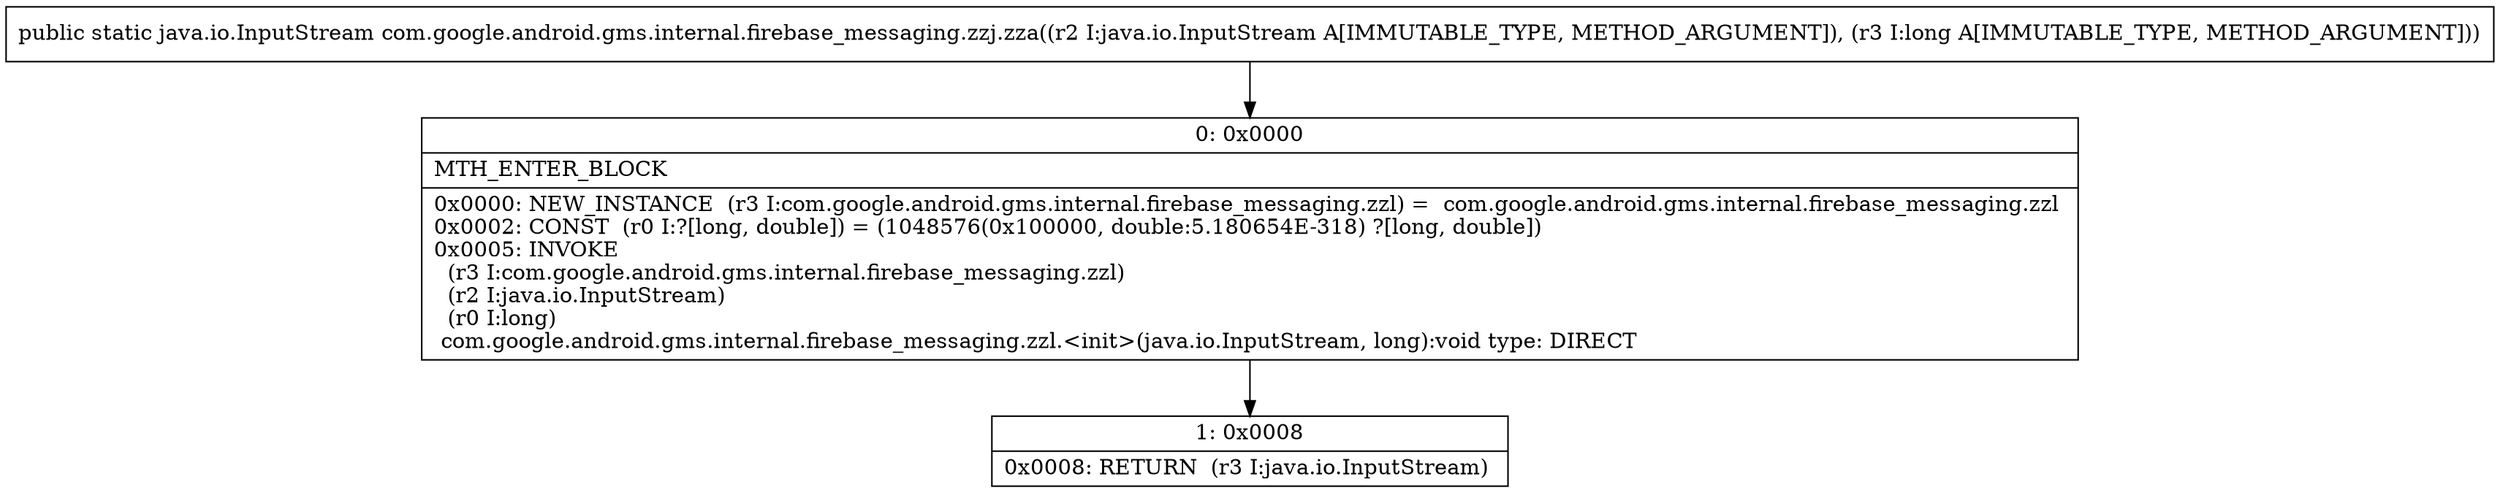 digraph "CFG forcom.google.android.gms.internal.firebase_messaging.zzj.zza(Ljava\/io\/InputStream;J)Ljava\/io\/InputStream;" {
Node_0 [shape=record,label="{0\:\ 0x0000|MTH_ENTER_BLOCK\l|0x0000: NEW_INSTANCE  (r3 I:com.google.android.gms.internal.firebase_messaging.zzl) =  com.google.android.gms.internal.firebase_messaging.zzl \l0x0002: CONST  (r0 I:?[long, double]) = (1048576(0x100000, double:5.180654E\-318) ?[long, double]) \l0x0005: INVOKE  \l  (r3 I:com.google.android.gms.internal.firebase_messaging.zzl)\l  (r2 I:java.io.InputStream)\l  (r0 I:long)\l com.google.android.gms.internal.firebase_messaging.zzl.\<init\>(java.io.InputStream, long):void type: DIRECT \l}"];
Node_1 [shape=record,label="{1\:\ 0x0008|0x0008: RETURN  (r3 I:java.io.InputStream) \l}"];
MethodNode[shape=record,label="{public static java.io.InputStream com.google.android.gms.internal.firebase_messaging.zzj.zza((r2 I:java.io.InputStream A[IMMUTABLE_TYPE, METHOD_ARGUMENT]), (r3 I:long A[IMMUTABLE_TYPE, METHOD_ARGUMENT])) }"];
MethodNode -> Node_0;
Node_0 -> Node_1;
}


